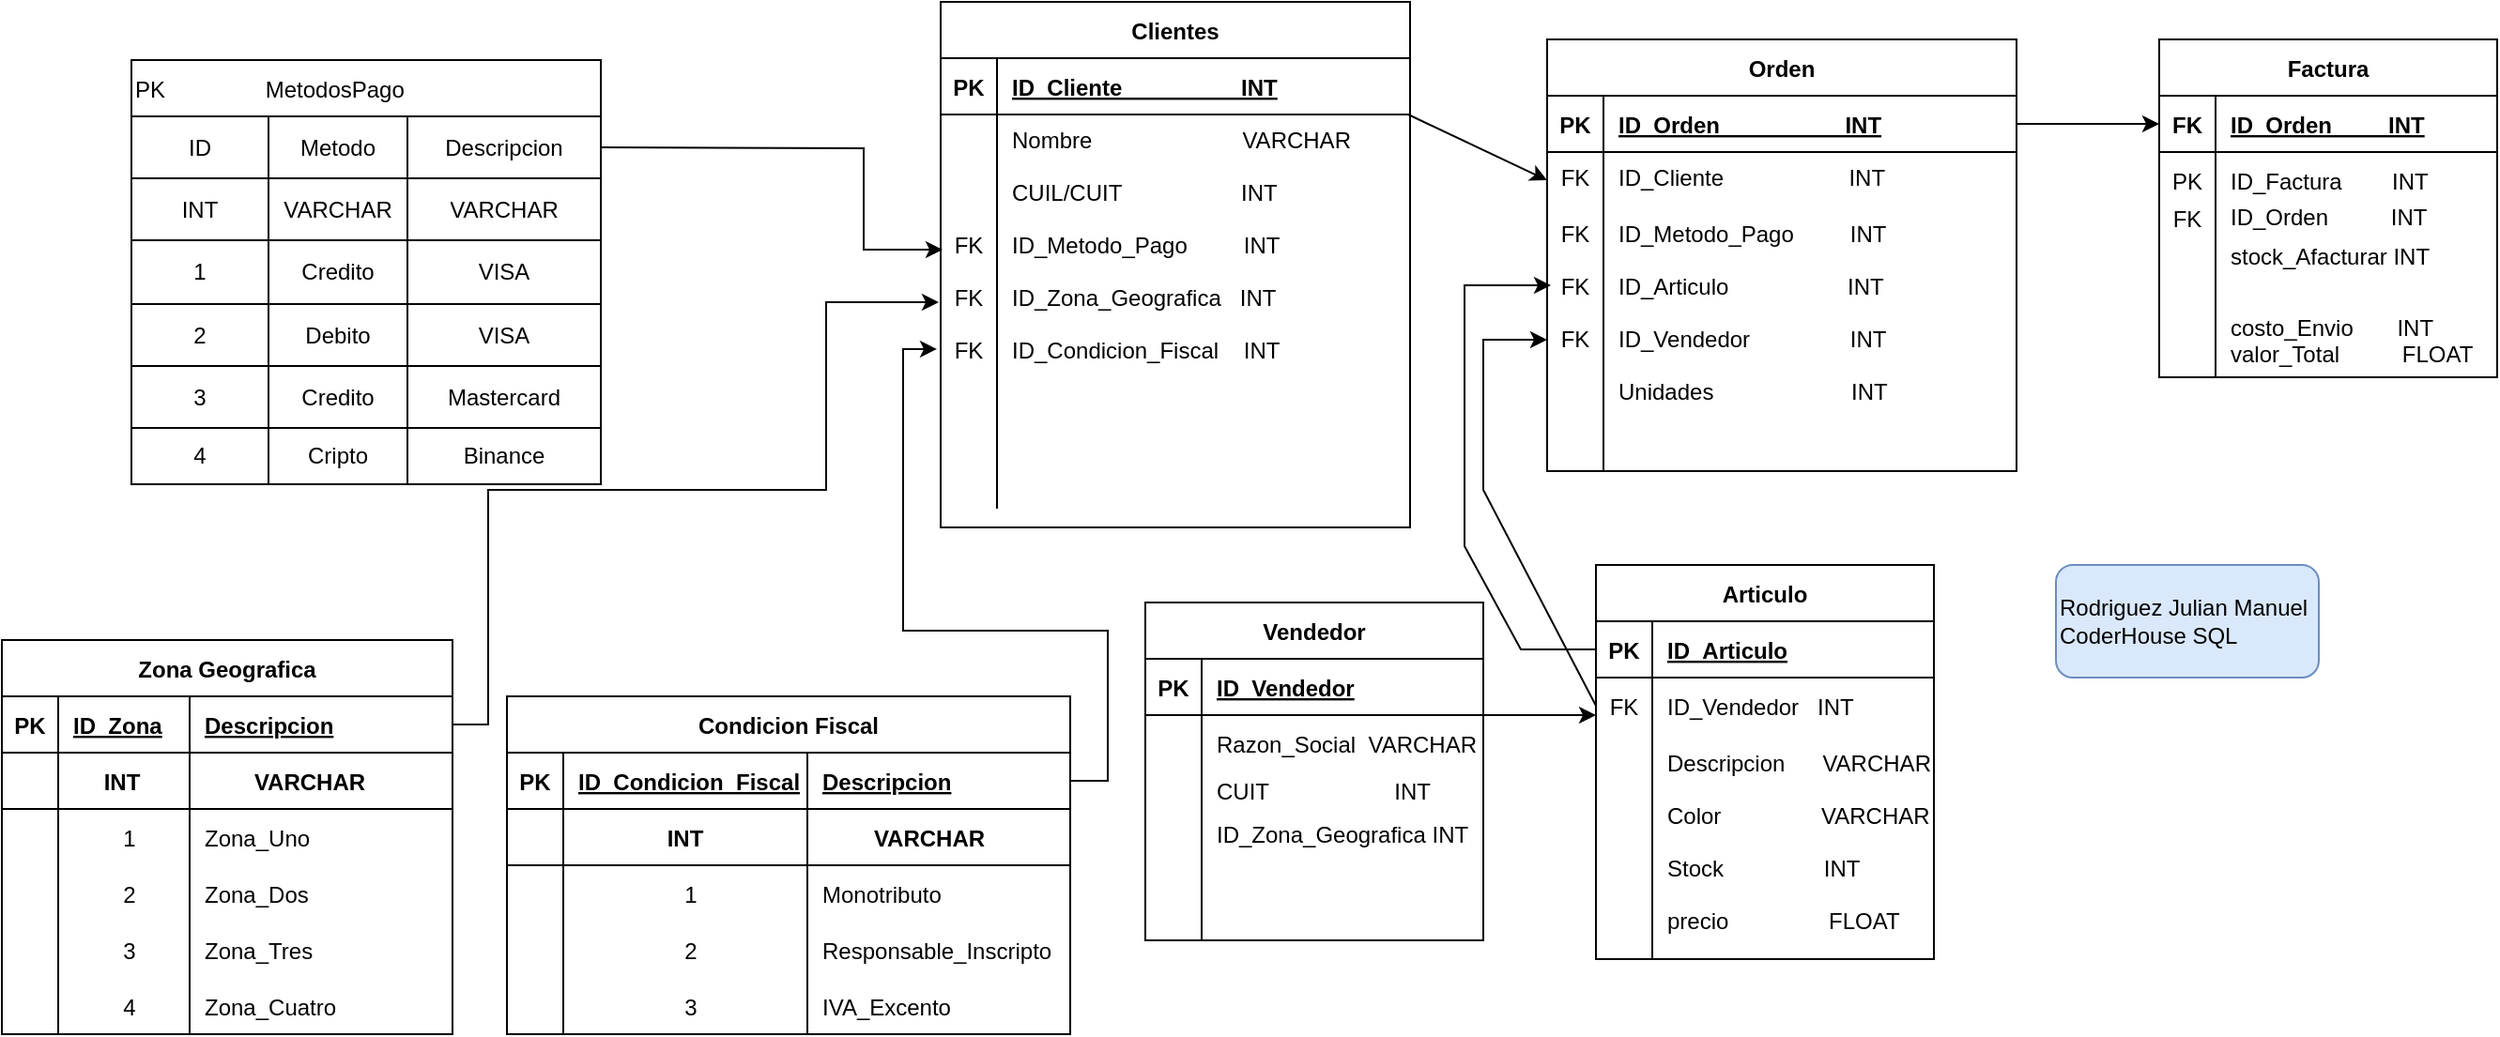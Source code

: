 <mxfile version="21.3.3" type="device">
  <diagram id="R2lEEEUBdFMjLlhIrx00" name="Page-1">
    <mxGraphModel dx="3374" dy="796" grid="1" gridSize="10" guides="1" tooltips="1" connect="1" arrows="1" fold="1" page="1" pageScale="1" pageWidth="850" pageHeight="1100" math="0" shadow="0" extFonts="Permanent Marker^https://fonts.googleapis.com/css?family=Permanent+Marker">
      <root>
        <mxCell id="0" />
        <mxCell id="1" parent="0" />
        <mxCell id="C-vyLk0tnHw3VtMMgP7b-2" value="Orden" style="shape=table;startSize=30;container=1;collapsible=1;childLayout=tableLayout;fixedRows=1;rowLines=0;fontStyle=1;align=center;resizeLast=1;" parent="1" vertex="1">
          <mxGeometry x="-36" y="40" width="250" height="230" as="geometry" />
        </mxCell>
        <mxCell id="C-vyLk0tnHw3VtMMgP7b-3" value="" style="shape=partialRectangle;collapsible=0;dropTarget=0;pointerEvents=0;fillColor=none;points=[[0,0.5],[1,0.5]];portConstraint=eastwest;top=0;left=0;right=0;bottom=1;" parent="C-vyLk0tnHw3VtMMgP7b-2" vertex="1">
          <mxGeometry y="30" width="250" height="30" as="geometry" />
        </mxCell>
        <mxCell id="C-vyLk0tnHw3VtMMgP7b-4" value="PK" style="shape=partialRectangle;overflow=hidden;connectable=0;fillColor=none;top=0;left=0;bottom=0;right=0;fontStyle=1;" parent="C-vyLk0tnHw3VtMMgP7b-3" vertex="1">
          <mxGeometry width="30" height="30" as="geometry">
            <mxRectangle width="30" height="30" as="alternateBounds" />
          </mxGeometry>
        </mxCell>
        <mxCell id="C-vyLk0tnHw3VtMMgP7b-5" value="ID_Orden                    INT" style="shape=partialRectangle;overflow=hidden;connectable=0;fillColor=none;top=0;left=0;bottom=0;right=0;align=left;spacingLeft=6;fontStyle=5;" parent="C-vyLk0tnHw3VtMMgP7b-3" vertex="1">
          <mxGeometry x="30" width="220" height="30" as="geometry">
            <mxRectangle width="220" height="30" as="alternateBounds" />
          </mxGeometry>
        </mxCell>
        <mxCell id="C-vyLk0tnHw3VtMMgP7b-6" value="" style="shape=partialRectangle;collapsible=0;dropTarget=0;pointerEvents=0;fillColor=none;points=[[0,0.5],[1,0.5]];portConstraint=eastwest;top=0;left=0;right=0;bottom=0;" parent="C-vyLk0tnHw3VtMMgP7b-2" vertex="1">
          <mxGeometry y="60" width="250" height="30" as="geometry" />
        </mxCell>
        <mxCell id="C-vyLk0tnHw3VtMMgP7b-7" value="FK" style="shape=partialRectangle;overflow=hidden;connectable=0;fillColor=none;top=0;left=0;bottom=0;right=0;verticalAlign=top;" parent="C-vyLk0tnHw3VtMMgP7b-6" vertex="1">
          <mxGeometry width="30" height="30" as="geometry">
            <mxRectangle width="30" height="30" as="alternateBounds" />
          </mxGeometry>
        </mxCell>
        <mxCell id="C-vyLk0tnHw3VtMMgP7b-8" value="ID_Cliente                    INT&#xa;&#xa;" style="shape=partialRectangle;overflow=hidden;connectable=0;fillColor=none;top=0;left=0;bottom=0;right=0;align=left;spacingLeft=6;verticalAlign=top;" parent="C-vyLk0tnHw3VtMMgP7b-6" vertex="1">
          <mxGeometry x="30" width="220" height="30" as="geometry">
            <mxRectangle width="220" height="30" as="alternateBounds" />
          </mxGeometry>
        </mxCell>
        <mxCell id="C-vyLk0tnHw3VtMMgP7b-9" value="" style="shape=partialRectangle;collapsible=0;dropTarget=0;pointerEvents=0;fillColor=none;points=[[0,0.5],[1,0.5]];portConstraint=eastwest;top=0;left=0;right=0;bottom=0;" parent="C-vyLk0tnHw3VtMMgP7b-2" vertex="1">
          <mxGeometry y="90" width="250" height="140" as="geometry" />
        </mxCell>
        <mxCell id="C-vyLk0tnHw3VtMMgP7b-10" value="FK&#xa;&#xa;FK&#xa;&#xa;FK" style="shape=partialRectangle;overflow=hidden;connectable=0;fillColor=none;top=0;left=0;bottom=0;right=0;verticalAlign=top;" parent="C-vyLk0tnHw3VtMMgP7b-9" vertex="1">
          <mxGeometry width="30" height="140" as="geometry">
            <mxRectangle width="30" height="140" as="alternateBounds" />
          </mxGeometry>
        </mxCell>
        <mxCell id="C-vyLk0tnHw3VtMMgP7b-11" value="ID_Metodo_Pago         INT&#xa;&#xa;ID_Articulo                   INT&#xa;&#xa;ID_Vendedor                INT&#xa;&#xa;Unidades                      INT" style="shape=partialRectangle;overflow=hidden;connectable=0;fillColor=none;top=0;left=0;bottom=0;right=0;align=left;spacingLeft=6;verticalAlign=top;" parent="C-vyLk0tnHw3VtMMgP7b-9" vertex="1">
          <mxGeometry x="30" width="220" height="140" as="geometry">
            <mxRectangle width="220" height="140" as="alternateBounds" />
          </mxGeometry>
        </mxCell>
        <mxCell id="C-vyLk0tnHw3VtMMgP7b-23" value="Clientes" style="shape=table;startSize=30;container=1;collapsible=1;childLayout=tableLayout;fixedRows=1;rowLines=0;fontStyle=1;align=center;resizeLast=1;" parent="1" vertex="1">
          <mxGeometry x="-359" y="20" width="250" height="280" as="geometry">
            <mxRectangle x="-360" y="20" width="90" height="30" as="alternateBounds" />
          </mxGeometry>
        </mxCell>
        <mxCell id="C-vyLk0tnHw3VtMMgP7b-24" value="" style="shape=partialRectangle;collapsible=0;dropTarget=0;pointerEvents=0;fillColor=none;points=[[0,0.5],[1,0.5]];portConstraint=eastwest;top=0;left=0;right=0;bottom=1;" parent="C-vyLk0tnHw3VtMMgP7b-23" vertex="1">
          <mxGeometry y="30" width="250" height="30" as="geometry" />
        </mxCell>
        <mxCell id="C-vyLk0tnHw3VtMMgP7b-25" value="PK" style="shape=partialRectangle;overflow=hidden;connectable=0;fillColor=none;top=0;left=0;bottom=0;right=0;fontStyle=1;" parent="C-vyLk0tnHw3VtMMgP7b-24" vertex="1">
          <mxGeometry width="30" height="30" as="geometry">
            <mxRectangle width="30" height="30" as="alternateBounds" />
          </mxGeometry>
        </mxCell>
        <mxCell id="C-vyLk0tnHw3VtMMgP7b-26" value="ID_Cliente                   INT" style="shape=partialRectangle;overflow=hidden;connectable=0;fillColor=none;top=0;left=0;bottom=0;right=0;align=left;spacingLeft=6;fontStyle=5;" parent="C-vyLk0tnHw3VtMMgP7b-24" vertex="1">
          <mxGeometry x="30" width="220" height="30" as="geometry">
            <mxRectangle width="220" height="30" as="alternateBounds" />
          </mxGeometry>
        </mxCell>
        <mxCell id="C-vyLk0tnHw3VtMMgP7b-27" value="" style="shape=partialRectangle;collapsible=0;dropTarget=0;pointerEvents=0;fillColor=none;points=[[0,0.5],[1,0.5]];portConstraint=eastwest;top=0;left=0;right=0;bottom=0;" parent="C-vyLk0tnHw3VtMMgP7b-23" vertex="1">
          <mxGeometry y="60" width="250" height="210" as="geometry" />
        </mxCell>
        <mxCell id="C-vyLk0tnHw3VtMMgP7b-28" value="&#xa;&#xa;&#xa;&#xa;FK&#xa;&#xa;FK&#xa;&#xa;FK" style="shape=partialRectangle;overflow=hidden;connectable=0;fillColor=none;top=0;left=0;bottom=0;right=0;verticalAlign=top;" parent="C-vyLk0tnHw3VtMMgP7b-27" vertex="1">
          <mxGeometry width="30" height="210" as="geometry">
            <mxRectangle width="30" height="210" as="alternateBounds" />
          </mxGeometry>
        </mxCell>
        <mxCell id="C-vyLk0tnHw3VtMMgP7b-29" value="Nombre                        VARCHAR&#xa;    &#xa;CUIL/CUIT                   INT&#xa;&#xa;ID_Metodo_Pago         INT&#xa;&#xa;ID_Zona_Geografica   INT&#xa;&#xa;ID_Condicion_Fiscal    INT" style="shape=partialRectangle;overflow=hidden;connectable=0;fillColor=none;top=0;left=0;bottom=0;right=0;align=left;spacingLeft=6;verticalAlign=top;" parent="C-vyLk0tnHw3VtMMgP7b-27" vertex="1">
          <mxGeometry x="30" width="220" height="210" as="geometry">
            <mxRectangle width="220" height="210" as="alternateBounds" />
          </mxGeometry>
        </mxCell>
        <mxCell id="i2-N3FMKJQXxm3su1u3n-19" value="" style="endArrow=classic;html=1;rounded=0;entryX=0.004;entryY=0.343;entryDx=0;entryDy=0;entryPerimeter=0;exitX=1;exitY=0.5;exitDx=0;exitDy=0;" parent="1" source="i2-N3FMKJQXxm3su1u3n-125" target="C-vyLk0tnHw3VtMMgP7b-27" edge="1">
          <mxGeometry width="50" height="50" relative="1" as="geometry">
            <mxPoint x="-460" y="152" as="sourcePoint" />
            <mxPoint x="-420" y="80" as="targetPoint" />
            <Array as="points">
              <mxPoint x="-400" y="98" />
              <mxPoint x="-400" y="152" />
            </Array>
          </mxGeometry>
        </mxCell>
        <mxCell id="i2-N3FMKJQXxm3su1u3n-23" value="Vendedor" style="shape=table;startSize=30;container=1;collapsible=1;childLayout=tableLayout;fixedRows=1;rowLines=0;fontStyle=1;align=center;resizeLast=1;" parent="1" vertex="1">
          <mxGeometry x="-250" y="340" width="180" height="180" as="geometry" />
        </mxCell>
        <mxCell id="i2-N3FMKJQXxm3su1u3n-24" value="" style="shape=tableRow;horizontal=0;startSize=0;swimlaneHead=0;swimlaneBody=0;fillColor=none;collapsible=0;dropTarget=0;points=[[0,0.5],[1,0.5]];portConstraint=eastwest;top=0;left=0;right=0;bottom=1;" parent="i2-N3FMKJQXxm3su1u3n-23" vertex="1">
          <mxGeometry y="30" width="180" height="30" as="geometry" />
        </mxCell>
        <mxCell id="i2-N3FMKJQXxm3su1u3n-25" value="PK" style="shape=partialRectangle;connectable=0;fillColor=none;top=0;left=0;bottom=0;right=0;fontStyle=1;overflow=hidden;" parent="i2-N3FMKJQXxm3su1u3n-24" vertex="1">
          <mxGeometry width="30" height="30" as="geometry">
            <mxRectangle width="30" height="30" as="alternateBounds" />
          </mxGeometry>
        </mxCell>
        <mxCell id="i2-N3FMKJQXxm3su1u3n-26" value="ID_Vendedor" style="shape=partialRectangle;connectable=0;fillColor=none;top=0;left=0;bottom=0;right=0;align=left;spacingLeft=6;fontStyle=5;overflow=hidden;" parent="i2-N3FMKJQXxm3su1u3n-24" vertex="1">
          <mxGeometry x="30" width="150" height="30" as="geometry">
            <mxRectangle width="150" height="30" as="alternateBounds" />
          </mxGeometry>
        </mxCell>
        <mxCell id="i2-N3FMKJQXxm3su1u3n-27" value="" style="shape=tableRow;horizontal=0;startSize=0;swimlaneHead=0;swimlaneBody=0;fillColor=none;collapsible=0;dropTarget=0;points=[[0,0.5],[1,0.5]];portConstraint=eastwest;top=0;left=0;right=0;bottom=0;" parent="i2-N3FMKJQXxm3su1u3n-23" vertex="1">
          <mxGeometry y="60" width="180" height="30" as="geometry" />
        </mxCell>
        <mxCell id="i2-N3FMKJQXxm3su1u3n-28" value="" style="shape=partialRectangle;connectable=0;fillColor=none;top=0;left=0;bottom=0;right=0;editable=1;overflow=hidden;" parent="i2-N3FMKJQXxm3su1u3n-27" vertex="1">
          <mxGeometry width="30" height="30" as="geometry">
            <mxRectangle width="30" height="30" as="alternateBounds" />
          </mxGeometry>
        </mxCell>
        <mxCell id="i2-N3FMKJQXxm3su1u3n-29" value="Razon_Social  VARCHAR" style="shape=partialRectangle;connectable=0;fillColor=none;top=0;left=0;bottom=0;right=0;align=left;spacingLeft=6;overflow=hidden;" parent="i2-N3FMKJQXxm3su1u3n-27" vertex="1">
          <mxGeometry x="30" width="150" height="30" as="geometry">
            <mxRectangle width="150" height="30" as="alternateBounds" />
          </mxGeometry>
        </mxCell>
        <mxCell id="i2-N3FMKJQXxm3su1u3n-30" value="" style="shape=tableRow;horizontal=0;startSize=0;swimlaneHead=0;swimlaneBody=0;fillColor=none;collapsible=0;dropTarget=0;points=[[0,0.5],[1,0.5]];portConstraint=eastwest;top=0;left=0;right=0;bottom=0;" parent="i2-N3FMKJQXxm3su1u3n-23" vertex="1">
          <mxGeometry y="90" width="180" height="20" as="geometry" />
        </mxCell>
        <mxCell id="i2-N3FMKJQXxm3su1u3n-31" value="" style="shape=partialRectangle;connectable=0;fillColor=none;top=0;left=0;bottom=0;right=0;editable=1;overflow=hidden;" parent="i2-N3FMKJQXxm3su1u3n-30" vertex="1">
          <mxGeometry width="30" height="20" as="geometry">
            <mxRectangle width="30" height="20" as="alternateBounds" />
          </mxGeometry>
        </mxCell>
        <mxCell id="i2-N3FMKJQXxm3su1u3n-32" value="CUIT                    INT " style="shape=partialRectangle;connectable=0;fillColor=none;top=0;left=0;bottom=0;right=0;align=left;spacingLeft=6;overflow=hidden;" parent="i2-N3FMKJQXxm3su1u3n-30" vertex="1">
          <mxGeometry x="30" width="150" height="20" as="geometry">
            <mxRectangle width="150" height="20" as="alternateBounds" />
          </mxGeometry>
        </mxCell>
        <mxCell id="i2-N3FMKJQXxm3su1u3n-33" value="" style="shape=tableRow;horizontal=0;startSize=0;swimlaneHead=0;swimlaneBody=0;fillColor=none;collapsible=0;dropTarget=0;points=[[0,0.5],[1,0.5]];portConstraint=eastwest;top=0;left=0;right=0;bottom=0;" parent="i2-N3FMKJQXxm3su1u3n-23" vertex="1">
          <mxGeometry y="110" width="180" height="70" as="geometry" />
        </mxCell>
        <mxCell id="i2-N3FMKJQXxm3su1u3n-34" value="" style="shape=partialRectangle;connectable=0;fillColor=none;top=0;left=0;bottom=0;right=0;editable=1;overflow=hidden;verticalAlign=top;" parent="i2-N3FMKJQXxm3su1u3n-33" vertex="1">
          <mxGeometry width="30" height="70" as="geometry">
            <mxRectangle width="30" height="70" as="alternateBounds" />
          </mxGeometry>
        </mxCell>
        <mxCell id="i2-N3FMKJQXxm3su1u3n-35" value="ID_Zona_Geografica INT&#xa;&#xa;" style="shape=partialRectangle;connectable=0;fillColor=none;top=0;left=0;bottom=0;right=0;align=left;spacingLeft=6;overflow=hidden;verticalAlign=top;" parent="i2-N3FMKJQXxm3su1u3n-33" vertex="1">
          <mxGeometry x="30" width="150" height="70" as="geometry">
            <mxRectangle width="150" height="70" as="alternateBounds" />
          </mxGeometry>
        </mxCell>
        <mxCell id="i2-N3FMKJQXxm3su1u3n-36" value="Articulo" style="shape=table;startSize=30;container=1;collapsible=1;childLayout=tableLayout;fixedRows=1;rowLines=0;fontStyle=1;align=center;resizeLast=1;" parent="1" vertex="1">
          <mxGeometry x="-10" y="320" width="180" height="210" as="geometry" />
        </mxCell>
        <mxCell id="i2-N3FMKJQXxm3su1u3n-37" value="" style="shape=tableRow;horizontal=0;startSize=0;swimlaneHead=0;swimlaneBody=0;fillColor=none;collapsible=0;dropTarget=0;points=[[0,0.5],[1,0.5]];portConstraint=eastwest;top=0;left=0;right=0;bottom=1;" parent="i2-N3FMKJQXxm3su1u3n-36" vertex="1">
          <mxGeometry y="30" width="180" height="30" as="geometry" />
        </mxCell>
        <mxCell id="i2-N3FMKJQXxm3su1u3n-38" value="PK" style="shape=partialRectangle;connectable=0;fillColor=none;top=0;left=0;bottom=0;right=0;fontStyle=1;overflow=hidden;" parent="i2-N3FMKJQXxm3su1u3n-37" vertex="1">
          <mxGeometry width="30" height="30" as="geometry">
            <mxRectangle width="30" height="30" as="alternateBounds" />
          </mxGeometry>
        </mxCell>
        <mxCell id="i2-N3FMKJQXxm3su1u3n-39" value="ID_Articulo" style="shape=partialRectangle;connectable=0;fillColor=none;top=0;left=0;bottom=0;right=0;align=left;spacingLeft=6;fontStyle=5;overflow=hidden;" parent="i2-N3FMKJQXxm3su1u3n-37" vertex="1">
          <mxGeometry x="30" width="150" height="30" as="geometry">
            <mxRectangle width="150" height="30" as="alternateBounds" />
          </mxGeometry>
        </mxCell>
        <mxCell id="i2-N3FMKJQXxm3su1u3n-40" value="" style="shape=tableRow;horizontal=0;startSize=0;swimlaneHead=0;swimlaneBody=0;fillColor=none;collapsible=0;dropTarget=0;points=[[0,0.5],[1,0.5]];portConstraint=eastwest;top=0;left=0;right=0;bottom=0;" parent="i2-N3FMKJQXxm3su1u3n-36" vertex="1">
          <mxGeometry y="60" width="180" height="30" as="geometry" />
        </mxCell>
        <mxCell id="i2-N3FMKJQXxm3su1u3n-41" value="FK" style="shape=partialRectangle;connectable=0;fillColor=none;top=0;left=0;bottom=0;right=0;editable=1;overflow=hidden;" parent="i2-N3FMKJQXxm3su1u3n-40" vertex="1">
          <mxGeometry width="30" height="30" as="geometry">
            <mxRectangle width="30" height="30" as="alternateBounds" />
          </mxGeometry>
        </mxCell>
        <mxCell id="i2-N3FMKJQXxm3su1u3n-42" value="ID_Vendedor   INT" style="shape=partialRectangle;connectable=0;fillColor=none;top=0;left=0;bottom=0;right=0;align=left;spacingLeft=6;overflow=hidden;" parent="i2-N3FMKJQXxm3su1u3n-40" vertex="1">
          <mxGeometry x="30" width="150" height="30" as="geometry">
            <mxRectangle width="150" height="30" as="alternateBounds" />
          </mxGeometry>
        </mxCell>
        <mxCell id="i2-N3FMKJQXxm3su1u3n-43" value="" style="shape=tableRow;horizontal=0;startSize=0;swimlaneHead=0;swimlaneBody=0;fillColor=none;collapsible=0;dropTarget=0;points=[[0,0.5],[1,0.5]];portConstraint=eastwest;top=0;left=0;right=0;bottom=0;" parent="i2-N3FMKJQXxm3su1u3n-36" vertex="1">
          <mxGeometry y="90" width="180" height="30" as="geometry" />
        </mxCell>
        <mxCell id="i2-N3FMKJQXxm3su1u3n-44" value="" style="shape=partialRectangle;connectable=0;fillColor=none;top=0;left=0;bottom=0;right=0;editable=1;overflow=hidden;" parent="i2-N3FMKJQXxm3su1u3n-43" vertex="1">
          <mxGeometry width="30" height="30" as="geometry">
            <mxRectangle width="30" height="30" as="alternateBounds" />
          </mxGeometry>
        </mxCell>
        <mxCell id="i2-N3FMKJQXxm3su1u3n-45" value="Descripcion      VARCHAR" style="shape=partialRectangle;connectable=0;fillColor=none;top=0;left=0;bottom=0;right=0;align=left;spacingLeft=6;overflow=hidden;" parent="i2-N3FMKJQXxm3su1u3n-43" vertex="1">
          <mxGeometry x="30" width="150" height="30" as="geometry">
            <mxRectangle width="150" height="30" as="alternateBounds" />
          </mxGeometry>
        </mxCell>
        <mxCell id="i2-N3FMKJQXxm3su1u3n-46" value="" style="shape=tableRow;horizontal=0;startSize=0;swimlaneHead=0;swimlaneBody=0;fillColor=none;collapsible=0;dropTarget=0;points=[[0,0.5],[1,0.5]];portConstraint=eastwest;top=0;left=0;right=0;bottom=0;verticalAlign=top;" parent="i2-N3FMKJQXxm3su1u3n-36" vertex="1">
          <mxGeometry y="120" width="180" height="90" as="geometry" />
        </mxCell>
        <mxCell id="i2-N3FMKJQXxm3su1u3n-47" value="" style="shape=partialRectangle;connectable=0;fillColor=none;top=0;left=0;bottom=0;right=0;editable=1;overflow=hidden;" parent="i2-N3FMKJQXxm3su1u3n-46" vertex="1">
          <mxGeometry width="30" height="90" as="geometry">
            <mxRectangle width="30" height="90" as="alternateBounds" />
          </mxGeometry>
        </mxCell>
        <mxCell id="i2-N3FMKJQXxm3su1u3n-48" value="Color                VARCHAR&#xa;&#xa;Stock                INT&#xa;&#xa;precio                FLOAT&#xa;" style="shape=partialRectangle;connectable=0;fillColor=none;top=0;left=0;bottom=0;right=0;align=left;spacingLeft=6;overflow=hidden;verticalAlign=top;" parent="i2-N3FMKJQXxm3su1u3n-46" vertex="1">
          <mxGeometry x="30" width="150" height="90" as="geometry">
            <mxRectangle width="150" height="90" as="alternateBounds" />
          </mxGeometry>
        </mxCell>
        <mxCell id="i2-N3FMKJQXxm3su1u3n-51" value="Condicion Fiscal" style="shape=table;startSize=30;container=1;collapsible=1;childLayout=tableLayout;fixedRows=1;rowLines=0;fontStyle=1;align=center;resizeLast=1;" parent="1" vertex="1">
          <mxGeometry x="-590" y="390" width="300" height="180" as="geometry" />
        </mxCell>
        <mxCell id="i2-N3FMKJQXxm3su1u3n-52" value="" style="shape=tableRow;horizontal=0;startSize=0;swimlaneHead=0;swimlaneBody=0;fillColor=none;collapsible=0;dropTarget=0;points=[[0,0.5],[1,0.5]];portConstraint=eastwest;top=0;left=0;right=0;bottom=1;" parent="i2-N3FMKJQXxm3su1u3n-51" vertex="1">
          <mxGeometry y="30" width="300" height="30" as="geometry" />
        </mxCell>
        <mxCell id="i2-N3FMKJQXxm3su1u3n-53" value="PK" style="shape=partialRectangle;connectable=0;fillColor=none;top=0;left=0;bottom=0;right=0;fontStyle=1;overflow=hidden;" parent="i2-N3FMKJQXxm3su1u3n-52" vertex="1">
          <mxGeometry width="30" height="30" as="geometry">
            <mxRectangle width="30" height="30" as="alternateBounds" />
          </mxGeometry>
        </mxCell>
        <mxCell id="i2-N3FMKJQXxm3su1u3n-54" value="ID_Condicion_Fiscal" style="shape=partialRectangle;connectable=0;fillColor=none;top=0;left=0;bottom=0;right=0;align=left;spacingLeft=6;fontStyle=5;overflow=hidden;" parent="i2-N3FMKJQXxm3su1u3n-52" vertex="1">
          <mxGeometry x="30" width="130" height="30" as="geometry">
            <mxRectangle width="130" height="30" as="alternateBounds" />
          </mxGeometry>
        </mxCell>
        <mxCell id="i2-N3FMKJQXxm3su1u3n-195" value="Descripcion" style="shape=partialRectangle;connectable=0;fillColor=none;top=0;left=0;bottom=0;right=0;align=left;spacingLeft=6;fontStyle=5;overflow=hidden;" parent="i2-N3FMKJQXxm3su1u3n-52" vertex="1">
          <mxGeometry x="160" width="140" height="30" as="geometry">
            <mxRectangle width="140" height="30" as="alternateBounds" />
          </mxGeometry>
        </mxCell>
        <mxCell id="01pCss-7JGGr0J2Y8FvO-41" value="" style="shape=tableRow;horizontal=0;startSize=0;swimlaneHead=0;swimlaneBody=0;fillColor=none;collapsible=0;dropTarget=0;points=[[0,0.5],[1,0.5]];portConstraint=eastwest;top=0;left=0;right=0;bottom=1;" vertex="1" parent="i2-N3FMKJQXxm3su1u3n-51">
          <mxGeometry y="60" width="300" height="30" as="geometry" />
        </mxCell>
        <mxCell id="01pCss-7JGGr0J2Y8FvO-42" value="" style="shape=partialRectangle;connectable=0;fillColor=none;top=0;left=0;bottom=0;right=0;fontStyle=1;overflow=hidden;" vertex="1" parent="01pCss-7JGGr0J2Y8FvO-41">
          <mxGeometry width="30" height="30" as="geometry">
            <mxRectangle width="30" height="30" as="alternateBounds" />
          </mxGeometry>
        </mxCell>
        <mxCell id="01pCss-7JGGr0J2Y8FvO-43" value="" style="shape=partialRectangle;connectable=0;fillColor=none;top=0;left=0;bottom=0;right=0;align=left;spacingLeft=6;fontStyle=5;overflow=hidden;" vertex="1" parent="01pCss-7JGGr0J2Y8FvO-41">
          <mxGeometry x="30" width="130" height="30" as="geometry">
            <mxRectangle width="130" height="30" as="alternateBounds" />
          </mxGeometry>
        </mxCell>
        <mxCell id="01pCss-7JGGr0J2Y8FvO-44" value="" style="shape=partialRectangle;connectable=0;fillColor=none;top=0;left=0;bottom=0;right=0;align=left;spacingLeft=6;fontStyle=5;overflow=hidden;" vertex="1" parent="01pCss-7JGGr0J2Y8FvO-41">
          <mxGeometry x="160" width="140" height="30" as="geometry">
            <mxRectangle width="140" height="30" as="alternateBounds" />
          </mxGeometry>
        </mxCell>
        <mxCell id="i2-N3FMKJQXxm3su1u3n-55" value="" style="shape=tableRow;horizontal=0;startSize=0;swimlaneHead=0;swimlaneBody=0;fillColor=none;collapsible=0;dropTarget=0;points=[[0,0.5],[1,0.5]];portConstraint=eastwest;top=0;left=0;right=0;bottom=0;" parent="i2-N3FMKJQXxm3su1u3n-51" vertex="1">
          <mxGeometry y="90" width="300" height="30" as="geometry" />
        </mxCell>
        <mxCell id="i2-N3FMKJQXxm3su1u3n-56" value="" style="shape=partialRectangle;connectable=0;fillColor=none;top=0;left=0;bottom=0;right=0;editable=1;overflow=hidden;" parent="i2-N3FMKJQXxm3su1u3n-55" vertex="1">
          <mxGeometry width="30" height="30" as="geometry">
            <mxRectangle width="30" height="30" as="alternateBounds" />
          </mxGeometry>
        </mxCell>
        <mxCell id="i2-N3FMKJQXxm3su1u3n-57" value="1" style="shape=partialRectangle;connectable=0;fillColor=none;top=0;left=0;bottom=0;right=0;align=center;spacingLeft=6;overflow=hidden;" parent="i2-N3FMKJQXxm3su1u3n-55" vertex="1">
          <mxGeometry x="30" width="130" height="30" as="geometry">
            <mxRectangle width="130" height="30" as="alternateBounds" />
          </mxGeometry>
        </mxCell>
        <mxCell id="i2-N3FMKJQXxm3su1u3n-196" value="Monotributo" style="shape=partialRectangle;connectable=0;fillColor=none;top=0;left=0;bottom=0;right=0;align=left;spacingLeft=6;overflow=hidden;" parent="i2-N3FMKJQXxm3su1u3n-55" vertex="1">
          <mxGeometry x="160" width="140" height="30" as="geometry">
            <mxRectangle width="140" height="30" as="alternateBounds" />
          </mxGeometry>
        </mxCell>
        <mxCell id="i2-N3FMKJQXxm3su1u3n-58" value="" style="shape=tableRow;horizontal=0;startSize=0;swimlaneHead=0;swimlaneBody=0;fillColor=none;collapsible=0;dropTarget=0;points=[[0,0.5],[1,0.5]];portConstraint=eastwest;top=0;left=0;right=0;bottom=0;" parent="i2-N3FMKJQXxm3su1u3n-51" vertex="1">
          <mxGeometry y="120" width="300" height="30" as="geometry" />
        </mxCell>
        <mxCell id="i2-N3FMKJQXxm3su1u3n-59" value="" style="shape=partialRectangle;connectable=0;fillColor=none;top=0;left=0;bottom=0;right=0;editable=1;overflow=hidden;" parent="i2-N3FMKJQXxm3su1u3n-58" vertex="1">
          <mxGeometry width="30" height="30" as="geometry">
            <mxRectangle width="30" height="30" as="alternateBounds" />
          </mxGeometry>
        </mxCell>
        <mxCell id="i2-N3FMKJQXxm3su1u3n-60" value="2" style="shape=partialRectangle;connectable=0;fillColor=none;top=0;left=0;bottom=0;right=0;align=center;spacingLeft=6;overflow=hidden;" parent="i2-N3FMKJQXxm3su1u3n-58" vertex="1">
          <mxGeometry x="30" width="130" height="30" as="geometry">
            <mxRectangle width="130" height="30" as="alternateBounds" />
          </mxGeometry>
        </mxCell>
        <mxCell id="i2-N3FMKJQXxm3su1u3n-197" value="Responsable_Inscripto" style="shape=partialRectangle;connectable=0;fillColor=none;top=0;left=0;bottom=0;right=0;align=left;spacingLeft=6;overflow=hidden;" parent="i2-N3FMKJQXxm3su1u3n-58" vertex="1">
          <mxGeometry x="160" width="140" height="30" as="geometry">
            <mxRectangle width="140" height="30" as="alternateBounds" />
          </mxGeometry>
        </mxCell>
        <mxCell id="i2-N3FMKJQXxm3su1u3n-61" value="" style="shape=tableRow;horizontal=0;startSize=0;swimlaneHead=0;swimlaneBody=0;fillColor=none;collapsible=0;dropTarget=0;points=[[0,0.5],[1,0.5]];portConstraint=eastwest;top=0;left=0;right=0;bottom=0;" parent="i2-N3FMKJQXxm3su1u3n-51" vertex="1">
          <mxGeometry y="150" width="300" height="30" as="geometry" />
        </mxCell>
        <mxCell id="i2-N3FMKJQXxm3su1u3n-62" value="" style="shape=partialRectangle;connectable=0;fillColor=none;top=0;left=0;bottom=0;right=0;editable=1;overflow=hidden;" parent="i2-N3FMKJQXxm3su1u3n-61" vertex="1">
          <mxGeometry width="30" height="30" as="geometry">
            <mxRectangle width="30" height="30" as="alternateBounds" />
          </mxGeometry>
        </mxCell>
        <mxCell id="i2-N3FMKJQXxm3su1u3n-63" value="3" style="shape=partialRectangle;connectable=0;fillColor=none;top=0;left=0;bottom=0;right=0;align=center;spacingLeft=6;overflow=hidden;" parent="i2-N3FMKJQXxm3su1u3n-61" vertex="1">
          <mxGeometry x="30" width="130" height="30" as="geometry">
            <mxRectangle width="130" height="30" as="alternateBounds" />
          </mxGeometry>
        </mxCell>
        <mxCell id="i2-N3FMKJQXxm3su1u3n-198" value="IVA_Excento" style="shape=partialRectangle;connectable=0;fillColor=none;top=0;left=0;bottom=0;right=0;align=left;spacingLeft=6;overflow=hidden;" parent="i2-N3FMKJQXxm3su1u3n-61" vertex="1">
          <mxGeometry x="160" width="140" height="30" as="geometry">
            <mxRectangle width="140" height="30" as="alternateBounds" />
          </mxGeometry>
        </mxCell>
        <mxCell id="i2-N3FMKJQXxm3su1u3n-65" style="edgeStyle=orthogonalEdgeStyle;rounded=0;orthogonalLoop=1;jettySize=auto;html=1;exitX=1;exitY=0.5;exitDx=0;exitDy=0;entryX=-0.008;entryY=0.595;entryDx=0;entryDy=0;entryPerimeter=0;" parent="1" source="i2-N3FMKJQXxm3su1u3n-52" target="C-vyLk0tnHw3VtMMgP7b-27" edge="1">
          <mxGeometry relative="1" as="geometry" />
        </mxCell>
        <mxCell id="i2-N3FMKJQXxm3su1u3n-70" value="" style="endArrow=classic;html=1;rounded=0;entryX=0;entryY=0.5;entryDx=0;entryDy=0;" parent="1" target="C-vyLk0tnHw3VtMMgP7b-6" edge="1">
          <mxGeometry width="50" height="50" relative="1" as="geometry">
            <mxPoint x="-110" y="80" as="sourcePoint" />
            <mxPoint x="-60" y="30" as="targetPoint" />
          </mxGeometry>
        </mxCell>
        <mxCell id="i2-N3FMKJQXxm3su1u3n-84" value="" style="endArrow=classic;html=1;rounded=0;exitX=1;exitY=0.5;exitDx=0;exitDy=0;" parent="1" source="i2-N3FMKJQXxm3su1u3n-175" edge="1">
          <mxGeometry width="50" height="50" relative="1" as="geometry">
            <mxPoint x="-600" y="410" as="sourcePoint" />
            <mxPoint x="-360" y="180" as="targetPoint" />
            <Array as="points">
              <mxPoint x="-600" y="405" />
              <mxPoint x="-600" y="280" />
              <mxPoint x="-480" y="280" />
              <mxPoint x="-420" y="280" />
              <mxPoint x="-420" y="180" />
            </Array>
          </mxGeometry>
        </mxCell>
        <mxCell id="i2-N3FMKJQXxm3su1u3n-124" value="PK                MetodosPago" style="shape=table;startSize=30;container=1;collapsible=0;childLayout=tableLayout;strokeColor=default;fontSize=12;align=left;" parent="1" vertex="1">
          <mxGeometry x="-790" y="51" width="250" height="226" as="geometry" />
        </mxCell>
        <mxCell id="i2-N3FMKJQXxm3su1u3n-125" value="" style="shape=tableRow;horizontal=0;startSize=0;swimlaneHead=0;swimlaneBody=0;strokeColor=inherit;top=0;left=0;bottom=0;right=0;collapsible=0;dropTarget=0;fillColor=none;points=[[0,0.5],[1,0.5]];portConstraint=eastwest;fontSize=16;" parent="i2-N3FMKJQXxm3su1u3n-124" vertex="1">
          <mxGeometry y="30" width="250" height="33" as="geometry" />
        </mxCell>
        <mxCell id="i2-N3FMKJQXxm3su1u3n-126" value="ID" style="shape=partialRectangle;html=1;whiteSpace=wrap;connectable=0;strokeColor=inherit;overflow=hidden;fillColor=none;top=0;left=0;bottom=0;right=0;pointerEvents=1;fontSize=12;" parent="i2-N3FMKJQXxm3su1u3n-125" vertex="1">
          <mxGeometry width="73" height="33" as="geometry">
            <mxRectangle width="73" height="33" as="alternateBounds" />
          </mxGeometry>
        </mxCell>
        <mxCell id="i2-N3FMKJQXxm3su1u3n-127" value="Metodo" style="shape=partialRectangle;html=1;whiteSpace=wrap;connectable=0;strokeColor=inherit;overflow=hidden;fillColor=none;top=0;left=0;bottom=0;right=0;pointerEvents=1;fontSize=12;" parent="i2-N3FMKJQXxm3su1u3n-125" vertex="1">
          <mxGeometry x="73" width="74" height="33" as="geometry">
            <mxRectangle width="74" height="33" as="alternateBounds" />
          </mxGeometry>
        </mxCell>
        <mxCell id="i2-N3FMKJQXxm3su1u3n-128" value="&lt;font style=&quot;font-size: 12px;&quot;&gt;Descripcion&lt;/font&gt;" style="shape=partialRectangle;html=1;whiteSpace=wrap;connectable=0;strokeColor=inherit;overflow=hidden;fillColor=none;top=0;left=0;bottom=0;right=0;pointerEvents=1;fontSize=12;" parent="i2-N3FMKJQXxm3su1u3n-125" vertex="1">
          <mxGeometry x="147" width="103" height="33" as="geometry">
            <mxRectangle width="103" height="33" as="alternateBounds" />
          </mxGeometry>
        </mxCell>
        <mxCell id="01pCss-7JGGr0J2Y8FvO-51" value="" style="shape=tableRow;horizontal=0;startSize=0;swimlaneHead=0;swimlaneBody=0;strokeColor=inherit;top=0;left=0;bottom=0;right=0;collapsible=0;dropTarget=0;fillColor=none;points=[[0,0.5],[1,0.5]];portConstraint=eastwest;fontSize=16;" vertex="1" parent="i2-N3FMKJQXxm3su1u3n-124">
          <mxGeometry y="63" width="250" height="33" as="geometry" />
        </mxCell>
        <mxCell id="01pCss-7JGGr0J2Y8FvO-52" value="INT" style="shape=partialRectangle;html=1;whiteSpace=wrap;connectable=0;strokeColor=inherit;overflow=hidden;fillColor=none;top=0;left=0;bottom=0;right=0;pointerEvents=1;fontSize=12;" vertex="1" parent="01pCss-7JGGr0J2Y8FvO-51">
          <mxGeometry width="73" height="33" as="geometry">
            <mxRectangle width="73" height="33" as="alternateBounds" />
          </mxGeometry>
        </mxCell>
        <mxCell id="01pCss-7JGGr0J2Y8FvO-53" value="VARCHAR" style="shape=partialRectangle;html=1;whiteSpace=wrap;connectable=0;strokeColor=inherit;overflow=hidden;fillColor=none;top=0;left=0;bottom=0;right=0;pointerEvents=1;fontSize=12;" vertex="1" parent="01pCss-7JGGr0J2Y8FvO-51">
          <mxGeometry x="73" width="74" height="33" as="geometry">
            <mxRectangle width="74" height="33" as="alternateBounds" />
          </mxGeometry>
        </mxCell>
        <mxCell id="01pCss-7JGGr0J2Y8FvO-54" value="VARCHAR" style="shape=partialRectangle;html=1;whiteSpace=wrap;connectable=0;strokeColor=inherit;overflow=hidden;fillColor=none;top=0;left=0;bottom=0;right=0;pointerEvents=1;fontSize=12;" vertex="1" parent="01pCss-7JGGr0J2Y8FvO-51">
          <mxGeometry x="147" width="103" height="33" as="geometry">
            <mxRectangle width="103" height="33" as="alternateBounds" />
          </mxGeometry>
        </mxCell>
        <mxCell id="i2-N3FMKJQXxm3su1u3n-129" value="" style="shape=tableRow;horizontal=0;startSize=0;swimlaneHead=0;swimlaneBody=0;strokeColor=inherit;top=0;left=0;bottom=0;right=0;collapsible=0;dropTarget=0;fillColor=none;points=[[0,0.5],[1,0.5]];portConstraint=eastwest;fontSize=16;" parent="i2-N3FMKJQXxm3su1u3n-124" vertex="1">
          <mxGeometry y="96" width="250" height="34" as="geometry" />
        </mxCell>
        <mxCell id="i2-N3FMKJQXxm3su1u3n-130" value="1" style="shape=partialRectangle;html=1;whiteSpace=wrap;connectable=0;strokeColor=inherit;overflow=hidden;fillColor=none;top=0;left=0;bottom=0;right=0;pointerEvents=1;fontSize=12;" parent="i2-N3FMKJQXxm3su1u3n-129" vertex="1">
          <mxGeometry width="73" height="34" as="geometry">
            <mxRectangle width="73" height="34" as="alternateBounds" />
          </mxGeometry>
        </mxCell>
        <mxCell id="i2-N3FMKJQXxm3su1u3n-131" value="Credito" style="shape=partialRectangle;html=1;whiteSpace=wrap;connectable=0;strokeColor=inherit;overflow=hidden;fillColor=none;top=0;left=0;bottom=0;right=0;pointerEvents=1;fontSize=12;" parent="i2-N3FMKJQXxm3su1u3n-129" vertex="1">
          <mxGeometry x="73" width="74" height="34" as="geometry">
            <mxRectangle width="74" height="34" as="alternateBounds" />
          </mxGeometry>
        </mxCell>
        <mxCell id="i2-N3FMKJQXxm3su1u3n-132" value="VISA" style="shape=partialRectangle;html=1;whiteSpace=wrap;connectable=0;strokeColor=inherit;overflow=hidden;fillColor=none;top=0;left=0;bottom=0;right=0;pointerEvents=1;fontSize=12;" parent="i2-N3FMKJQXxm3su1u3n-129" vertex="1">
          <mxGeometry x="147" width="103" height="34" as="geometry">
            <mxRectangle width="103" height="34" as="alternateBounds" />
          </mxGeometry>
        </mxCell>
        <mxCell id="i2-N3FMKJQXxm3su1u3n-143" style="shape=tableRow;horizontal=0;startSize=0;swimlaneHead=0;swimlaneBody=0;strokeColor=inherit;top=0;left=0;bottom=0;right=0;collapsible=0;dropTarget=0;fillColor=none;points=[[0,0.5],[1,0.5]];portConstraint=eastwest;fontSize=12;" parent="i2-N3FMKJQXxm3su1u3n-124" vertex="1">
          <mxGeometry y="130" width="250" height="33" as="geometry" />
        </mxCell>
        <mxCell id="i2-N3FMKJQXxm3su1u3n-144" value="2" style="shape=partialRectangle;html=1;whiteSpace=wrap;connectable=0;strokeColor=inherit;overflow=hidden;fillColor=none;top=0;left=0;bottom=0;right=0;pointerEvents=1;fontSize=12;" parent="i2-N3FMKJQXxm3su1u3n-143" vertex="1">
          <mxGeometry width="73" height="33" as="geometry">
            <mxRectangle width="73" height="33" as="alternateBounds" />
          </mxGeometry>
        </mxCell>
        <mxCell id="i2-N3FMKJQXxm3su1u3n-145" value="Debito" style="shape=partialRectangle;html=1;whiteSpace=wrap;connectable=0;strokeColor=inherit;overflow=hidden;fillColor=none;top=0;left=0;bottom=0;right=0;pointerEvents=1;fontSize=12;" parent="i2-N3FMKJQXxm3su1u3n-143" vertex="1">
          <mxGeometry x="73" width="74" height="33" as="geometry">
            <mxRectangle width="74" height="33" as="alternateBounds" />
          </mxGeometry>
        </mxCell>
        <mxCell id="i2-N3FMKJQXxm3su1u3n-146" value="VISA" style="shape=partialRectangle;html=1;whiteSpace=wrap;connectable=0;strokeColor=inherit;overflow=hidden;fillColor=none;top=0;left=0;bottom=0;right=0;pointerEvents=1;fontSize=12;" parent="i2-N3FMKJQXxm3su1u3n-143" vertex="1">
          <mxGeometry x="147" width="103" height="33" as="geometry">
            <mxRectangle width="103" height="33" as="alternateBounds" />
          </mxGeometry>
        </mxCell>
        <mxCell id="i2-N3FMKJQXxm3su1u3n-147" style="shape=tableRow;horizontal=0;startSize=0;swimlaneHead=0;swimlaneBody=0;strokeColor=inherit;top=0;left=0;bottom=0;right=0;collapsible=0;dropTarget=0;fillColor=none;points=[[0,0.5],[1,0.5]];portConstraint=eastwest;fontSize=16;" parent="i2-N3FMKJQXxm3su1u3n-124" vertex="1">
          <mxGeometry y="163" width="250" height="33" as="geometry" />
        </mxCell>
        <mxCell id="i2-N3FMKJQXxm3su1u3n-148" value="3" style="shape=partialRectangle;html=1;whiteSpace=wrap;connectable=0;strokeColor=inherit;overflow=hidden;fillColor=none;top=0;left=0;bottom=0;right=0;pointerEvents=1;fontSize=12;" parent="i2-N3FMKJQXxm3su1u3n-147" vertex="1">
          <mxGeometry width="73" height="33" as="geometry">
            <mxRectangle width="73" height="33" as="alternateBounds" />
          </mxGeometry>
        </mxCell>
        <mxCell id="i2-N3FMKJQXxm3su1u3n-149" value="Credito" style="shape=partialRectangle;html=1;whiteSpace=wrap;connectable=0;strokeColor=inherit;overflow=hidden;fillColor=none;top=0;left=0;bottom=0;right=0;pointerEvents=1;fontSize=12;" parent="i2-N3FMKJQXxm3su1u3n-147" vertex="1">
          <mxGeometry x="73" width="74" height="33" as="geometry">
            <mxRectangle width="74" height="33" as="alternateBounds" />
          </mxGeometry>
        </mxCell>
        <mxCell id="i2-N3FMKJQXxm3su1u3n-150" value="Mastercard" style="shape=partialRectangle;html=1;whiteSpace=wrap;connectable=0;strokeColor=inherit;overflow=hidden;fillColor=none;top=0;left=0;bottom=0;right=0;pointerEvents=1;fontSize=12;" parent="i2-N3FMKJQXxm3su1u3n-147" vertex="1">
          <mxGeometry x="147" width="103" height="33" as="geometry">
            <mxRectangle width="103" height="33" as="alternateBounds" />
          </mxGeometry>
        </mxCell>
        <mxCell id="i2-N3FMKJQXxm3su1u3n-133" value="" style="shape=tableRow;horizontal=0;startSize=0;swimlaneHead=0;swimlaneBody=0;strokeColor=inherit;top=0;left=0;bottom=0;right=0;collapsible=0;dropTarget=0;fillColor=none;points=[[0,0.5],[1,0.5]];portConstraint=eastwest;fontSize=16;" parent="i2-N3FMKJQXxm3su1u3n-124" vertex="1">
          <mxGeometry y="196" width="250" height="30" as="geometry" />
        </mxCell>
        <mxCell id="i2-N3FMKJQXxm3su1u3n-134" value="4" style="shape=partialRectangle;html=1;whiteSpace=wrap;connectable=0;strokeColor=inherit;overflow=hidden;fillColor=none;top=0;left=0;bottom=0;right=0;pointerEvents=1;fontSize=12;" parent="i2-N3FMKJQXxm3su1u3n-133" vertex="1">
          <mxGeometry width="73" height="30" as="geometry">
            <mxRectangle width="73" height="30" as="alternateBounds" />
          </mxGeometry>
        </mxCell>
        <mxCell id="i2-N3FMKJQXxm3su1u3n-135" value="Cripto" style="shape=partialRectangle;html=1;whiteSpace=wrap;connectable=0;strokeColor=inherit;overflow=hidden;fillColor=none;top=0;left=0;bottom=0;right=0;pointerEvents=1;fontSize=12;" parent="i2-N3FMKJQXxm3su1u3n-133" vertex="1">
          <mxGeometry x="73" width="74" height="30" as="geometry">
            <mxRectangle width="74" height="30" as="alternateBounds" />
          </mxGeometry>
        </mxCell>
        <mxCell id="i2-N3FMKJQXxm3su1u3n-136" value="&lt;div style=&quot;&quot;&gt;Binance&lt;/div&gt;" style="shape=partialRectangle;html=1;whiteSpace=wrap;connectable=0;strokeColor=inherit;overflow=hidden;fillColor=none;top=0;left=0;bottom=0;right=0;pointerEvents=1;fontSize=12;align=center;" parent="i2-N3FMKJQXxm3su1u3n-133" vertex="1">
          <mxGeometry x="147" width="103" height="30" as="geometry">
            <mxRectangle width="103" height="30" as="alternateBounds" />
          </mxGeometry>
        </mxCell>
        <mxCell id="i2-N3FMKJQXxm3su1u3n-174" value="Zona Geografica" style="shape=table;startSize=30;container=1;collapsible=1;childLayout=tableLayout;fixedRows=1;rowLines=0;fontStyle=1;align=center;resizeLast=1;fontSize=12;" parent="1" vertex="1">
          <mxGeometry x="-859" y="360" width="240" height="210" as="geometry" />
        </mxCell>
        <mxCell id="i2-N3FMKJQXxm3su1u3n-175" value="" style="shape=tableRow;horizontal=0;startSize=0;swimlaneHead=0;swimlaneBody=0;fillColor=none;collapsible=0;dropTarget=0;points=[[0,0.5],[1,0.5]];portConstraint=eastwest;top=0;left=0;right=0;bottom=1;fontSize=12;" parent="i2-N3FMKJQXxm3su1u3n-174" vertex="1">
          <mxGeometry y="30" width="240" height="30" as="geometry" />
        </mxCell>
        <mxCell id="i2-N3FMKJQXxm3su1u3n-176" value="PK" style="shape=partialRectangle;connectable=0;fillColor=none;top=0;left=0;bottom=0;right=0;fontStyle=1;overflow=hidden;fontSize=12;" parent="i2-N3FMKJQXxm3su1u3n-175" vertex="1">
          <mxGeometry width="30" height="30" as="geometry">
            <mxRectangle width="30" height="30" as="alternateBounds" />
          </mxGeometry>
        </mxCell>
        <mxCell id="i2-N3FMKJQXxm3su1u3n-177" value="ID_Zona" style="shape=partialRectangle;connectable=0;fillColor=none;top=0;left=0;bottom=0;right=0;align=left;spacingLeft=6;fontStyle=5;overflow=hidden;fontSize=12;" parent="i2-N3FMKJQXxm3su1u3n-175" vertex="1">
          <mxGeometry x="30" width="70" height="30" as="geometry">
            <mxRectangle width="70" height="30" as="alternateBounds" />
          </mxGeometry>
        </mxCell>
        <mxCell id="i2-N3FMKJQXxm3su1u3n-187" value="Descripcion" style="shape=partialRectangle;connectable=0;fillColor=none;top=0;left=0;bottom=0;right=0;align=left;spacingLeft=6;fontStyle=5;overflow=hidden;fontSize=12;" parent="i2-N3FMKJQXxm3su1u3n-175" vertex="1">
          <mxGeometry x="100" width="140" height="30" as="geometry">
            <mxRectangle width="140" height="30" as="alternateBounds" />
          </mxGeometry>
        </mxCell>
        <mxCell id="01pCss-7JGGr0J2Y8FvO-1" value="" style="shape=tableRow;horizontal=0;startSize=0;swimlaneHead=0;swimlaneBody=0;fillColor=none;collapsible=0;dropTarget=0;points=[[0,0.5],[1,0.5]];portConstraint=eastwest;top=0;left=0;right=0;bottom=1;fontSize=12;" vertex="1" parent="i2-N3FMKJQXxm3su1u3n-174">
          <mxGeometry y="60" width="240" height="30" as="geometry" />
        </mxCell>
        <mxCell id="01pCss-7JGGr0J2Y8FvO-2" value="" style="shape=partialRectangle;connectable=0;fillColor=none;top=0;left=0;bottom=0;right=0;fontStyle=1;overflow=hidden;fontSize=12;" vertex="1" parent="01pCss-7JGGr0J2Y8FvO-1">
          <mxGeometry width="30" height="30" as="geometry">
            <mxRectangle width="30" height="30" as="alternateBounds" />
          </mxGeometry>
        </mxCell>
        <mxCell id="01pCss-7JGGr0J2Y8FvO-3" value="" style="shape=partialRectangle;connectable=0;fillColor=none;top=0;left=0;bottom=0;right=0;align=left;spacingLeft=6;fontStyle=5;overflow=hidden;fontSize=12;" vertex="1" parent="01pCss-7JGGr0J2Y8FvO-1">
          <mxGeometry x="30" width="70" height="30" as="geometry">
            <mxRectangle width="70" height="30" as="alternateBounds" />
          </mxGeometry>
        </mxCell>
        <mxCell id="01pCss-7JGGr0J2Y8FvO-4" value="" style="shape=partialRectangle;connectable=0;fillColor=none;top=0;left=0;bottom=0;right=0;align=left;spacingLeft=6;fontStyle=5;overflow=hidden;fontSize=12;" vertex="1" parent="01pCss-7JGGr0J2Y8FvO-1">
          <mxGeometry x="100" width="140" height="30" as="geometry">
            <mxRectangle width="140" height="30" as="alternateBounds" />
          </mxGeometry>
        </mxCell>
        <mxCell id="i2-N3FMKJQXxm3su1u3n-178" value="" style="shape=tableRow;horizontal=0;startSize=0;swimlaneHead=0;swimlaneBody=0;fillColor=none;collapsible=0;dropTarget=0;points=[[0,0.5],[1,0.5]];portConstraint=eastwest;top=0;left=0;right=0;bottom=0;fontSize=12;" parent="i2-N3FMKJQXxm3su1u3n-174" vertex="1">
          <mxGeometry y="90" width="240" height="30" as="geometry" />
        </mxCell>
        <mxCell id="i2-N3FMKJQXxm3su1u3n-179" value="" style="shape=partialRectangle;connectable=0;fillColor=none;top=0;left=0;bottom=0;right=0;editable=1;overflow=hidden;fontSize=12;" parent="i2-N3FMKJQXxm3su1u3n-178" vertex="1">
          <mxGeometry width="30" height="30" as="geometry">
            <mxRectangle width="30" height="30" as="alternateBounds" />
          </mxGeometry>
        </mxCell>
        <mxCell id="i2-N3FMKJQXxm3su1u3n-180" value="1" style="shape=partialRectangle;connectable=0;fillColor=none;top=0;left=0;bottom=0;right=0;align=center;spacingLeft=6;overflow=hidden;fontSize=12;" parent="i2-N3FMKJQXxm3su1u3n-178" vertex="1">
          <mxGeometry x="30" width="70" height="30" as="geometry">
            <mxRectangle width="70" height="30" as="alternateBounds" />
          </mxGeometry>
        </mxCell>
        <mxCell id="i2-N3FMKJQXxm3su1u3n-188" value="Zona_Uno" style="shape=partialRectangle;connectable=0;fillColor=none;top=0;left=0;bottom=0;right=0;align=left;spacingLeft=6;overflow=hidden;fontSize=12;" parent="i2-N3FMKJQXxm3su1u3n-178" vertex="1">
          <mxGeometry x="100" width="140" height="30" as="geometry">
            <mxRectangle width="140" height="30" as="alternateBounds" />
          </mxGeometry>
        </mxCell>
        <mxCell id="i2-N3FMKJQXxm3su1u3n-181" value="" style="shape=tableRow;horizontal=0;startSize=0;swimlaneHead=0;swimlaneBody=0;fillColor=none;collapsible=0;dropTarget=0;points=[[0,0.5],[1,0.5]];portConstraint=eastwest;top=0;left=0;right=0;bottom=0;fontSize=12;" parent="i2-N3FMKJQXxm3su1u3n-174" vertex="1">
          <mxGeometry y="120" width="240" height="30" as="geometry" />
        </mxCell>
        <mxCell id="i2-N3FMKJQXxm3su1u3n-182" value="" style="shape=partialRectangle;connectable=0;fillColor=none;top=0;left=0;bottom=0;right=0;editable=1;overflow=hidden;fontSize=12;" parent="i2-N3FMKJQXxm3su1u3n-181" vertex="1">
          <mxGeometry width="30" height="30" as="geometry">
            <mxRectangle width="30" height="30" as="alternateBounds" />
          </mxGeometry>
        </mxCell>
        <mxCell id="i2-N3FMKJQXxm3su1u3n-183" value="2" style="shape=partialRectangle;connectable=0;fillColor=none;top=0;left=0;bottom=0;right=0;align=center;spacingLeft=6;overflow=hidden;fontSize=12;" parent="i2-N3FMKJQXxm3su1u3n-181" vertex="1">
          <mxGeometry x="30" width="70" height="30" as="geometry">
            <mxRectangle width="70" height="30" as="alternateBounds" />
          </mxGeometry>
        </mxCell>
        <mxCell id="i2-N3FMKJQXxm3su1u3n-189" value="Zona_Dos" style="shape=partialRectangle;connectable=0;fillColor=none;top=0;left=0;bottom=0;right=0;align=left;spacingLeft=6;overflow=hidden;fontSize=12;" parent="i2-N3FMKJQXxm3su1u3n-181" vertex="1">
          <mxGeometry x="100" width="140" height="30" as="geometry">
            <mxRectangle width="140" height="30" as="alternateBounds" />
          </mxGeometry>
        </mxCell>
        <mxCell id="i2-N3FMKJQXxm3su1u3n-184" value="" style="shape=tableRow;horizontal=0;startSize=0;swimlaneHead=0;swimlaneBody=0;fillColor=none;collapsible=0;dropTarget=0;points=[[0,0.5],[1,0.5]];portConstraint=eastwest;top=0;left=0;right=0;bottom=0;fontSize=12;" parent="i2-N3FMKJQXxm3su1u3n-174" vertex="1">
          <mxGeometry y="150" width="240" height="30" as="geometry" />
        </mxCell>
        <mxCell id="i2-N3FMKJQXxm3su1u3n-185" value="" style="shape=partialRectangle;connectable=0;fillColor=none;top=0;left=0;bottom=0;right=0;editable=1;overflow=hidden;fontSize=12;" parent="i2-N3FMKJQXxm3su1u3n-184" vertex="1">
          <mxGeometry width="30" height="30" as="geometry">
            <mxRectangle width="30" height="30" as="alternateBounds" />
          </mxGeometry>
        </mxCell>
        <mxCell id="i2-N3FMKJQXxm3su1u3n-186" value="3" style="shape=partialRectangle;connectable=0;fillColor=none;top=0;left=0;bottom=0;right=0;align=center;spacingLeft=6;overflow=hidden;fontSize=12;" parent="i2-N3FMKJQXxm3su1u3n-184" vertex="1">
          <mxGeometry x="30" width="70" height="30" as="geometry">
            <mxRectangle width="70" height="30" as="alternateBounds" />
          </mxGeometry>
        </mxCell>
        <mxCell id="i2-N3FMKJQXxm3su1u3n-190" value="Zona_Tres" style="shape=partialRectangle;connectable=0;fillColor=none;top=0;left=0;bottom=0;right=0;align=left;spacingLeft=6;overflow=hidden;fontSize=12;" parent="i2-N3FMKJQXxm3su1u3n-184" vertex="1">
          <mxGeometry x="100" width="140" height="30" as="geometry">
            <mxRectangle width="140" height="30" as="alternateBounds" />
          </mxGeometry>
        </mxCell>
        <mxCell id="i2-N3FMKJQXxm3su1u3n-191" style="shape=tableRow;horizontal=0;startSize=0;swimlaneHead=0;swimlaneBody=0;fillColor=none;collapsible=0;dropTarget=0;points=[[0,0.5],[1,0.5]];portConstraint=eastwest;top=0;left=0;right=0;bottom=0;fontSize=12;" parent="i2-N3FMKJQXxm3su1u3n-174" vertex="1">
          <mxGeometry y="180" width="240" height="30" as="geometry" />
        </mxCell>
        <mxCell id="i2-N3FMKJQXxm3su1u3n-192" style="shape=partialRectangle;connectable=0;fillColor=none;top=0;left=0;bottom=0;right=0;editable=1;overflow=hidden;fontSize=12;" parent="i2-N3FMKJQXxm3su1u3n-191" vertex="1">
          <mxGeometry width="30" height="30" as="geometry">
            <mxRectangle width="30" height="30" as="alternateBounds" />
          </mxGeometry>
        </mxCell>
        <mxCell id="i2-N3FMKJQXxm3su1u3n-193" value="4" style="shape=partialRectangle;connectable=0;fillColor=none;top=0;left=0;bottom=0;right=0;align=center;spacingLeft=6;overflow=hidden;fontSize=12;" parent="i2-N3FMKJQXxm3su1u3n-191" vertex="1">
          <mxGeometry x="30" width="70" height="30" as="geometry">
            <mxRectangle width="70" height="30" as="alternateBounds" />
          </mxGeometry>
        </mxCell>
        <mxCell id="i2-N3FMKJQXxm3su1u3n-194" value="Zona_Cuatro" style="shape=partialRectangle;connectable=0;fillColor=none;top=0;left=0;bottom=0;right=0;align=left;spacingLeft=6;overflow=hidden;fontSize=12;" parent="i2-N3FMKJQXxm3su1u3n-191" vertex="1">
          <mxGeometry x="100" width="140" height="30" as="geometry">
            <mxRectangle width="140" height="30" as="alternateBounds" />
          </mxGeometry>
        </mxCell>
        <mxCell id="i2-N3FMKJQXxm3su1u3n-200" value="" style="endArrow=classic;html=1;rounded=0;fontSize=12;entryX=0;entryY=0.667;entryDx=0;entryDy=0;entryPerimeter=0;" parent="1" target="i2-N3FMKJQXxm3su1u3n-40" edge="1">
          <mxGeometry width="50" height="50" relative="1" as="geometry">
            <mxPoint x="-70" y="400" as="sourcePoint" />
            <mxPoint x="-10" y="395" as="targetPoint" />
          </mxGeometry>
        </mxCell>
        <mxCell id="i2-N3FMKJQXxm3su1u3n-202" value="" style="endArrow=classic;html=1;rounded=0;fontSize=12;exitX=0;exitY=0.5;exitDx=0;exitDy=0;entryX=0.008;entryY=0.293;entryDx=0;entryDy=0;entryPerimeter=0;" parent="1" source="i2-N3FMKJQXxm3su1u3n-37" target="C-vyLk0tnHw3VtMMgP7b-9" edge="1">
          <mxGeometry width="50" height="50" relative="1" as="geometry">
            <mxPoint x="-380" y="390" as="sourcePoint" />
            <mxPoint x="-50" y="170" as="targetPoint" />
            <Array as="points">
              <mxPoint x="-50" y="365" />
              <mxPoint x="-80" y="310" />
              <mxPoint x="-80" y="260" />
              <mxPoint x="-80" y="171" />
            </Array>
          </mxGeometry>
        </mxCell>
        <mxCell id="i2-N3FMKJQXxm3su1u3n-203" value="" style="endArrow=classic;html=1;rounded=0;fontSize=12;entryX=0;entryY=0.5;entryDx=0;entryDy=0;exitX=0;exitY=0.5;exitDx=0;exitDy=0;" parent="1" source="i2-N3FMKJQXxm3su1u3n-40" target="C-vyLk0tnHw3VtMMgP7b-9" edge="1">
          <mxGeometry width="50" height="50" relative="1" as="geometry">
            <mxPoint x="-30" y="390" as="sourcePoint" />
            <mxPoint x="-60" y="200" as="targetPoint" />
            <Array as="points">
              <mxPoint x="-70" y="280" />
              <mxPoint x="-70" y="240" />
              <mxPoint x="-70" y="200" />
            </Array>
          </mxGeometry>
        </mxCell>
        <mxCell id="i2-N3FMKJQXxm3su1u3n-234" value="Factura" style="shape=table;startSize=30;container=1;collapsible=1;childLayout=tableLayout;fixedRows=1;rowLines=0;fontStyle=1;align=center;resizeLast=1;fontSize=12;" parent="1" vertex="1">
          <mxGeometry x="290" y="40" width="180" height="180" as="geometry" />
        </mxCell>
        <mxCell id="i2-N3FMKJQXxm3su1u3n-235" value="" style="shape=tableRow;horizontal=0;startSize=0;swimlaneHead=0;swimlaneBody=0;fillColor=none;collapsible=0;dropTarget=0;points=[[0,0.5],[1,0.5]];portConstraint=eastwest;top=0;left=0;right=0;bottom=1;fontSize=12;" parent="i2-N3FMKJQXxm3su1u3n-234" vertex="1">
          <mxGeometry y="30" width="180" height="30" as="geometry" />
        </mxCell>
        <mxCell id="i2-N3FMKJQXxm3su1u3n-236" value="FK" style="shape=partialRectangle;connectable=0;fillColor=none;top=0;left=0;bottom=0;right=0;fontStyle=1;overflow=hidden;fontSize=12;" parent="i2-N3FMKJQXxm3su1u3n-235" vertex="1">
          <mxGeometry width="30" height="30" as="geometry">
            <mxRectangle width="30" height="30" as="alternateBounds" />
          </mxGeometry>
        </mxCell>
        <mxCell id="i2-N3FMKJQXxm3su1u3n-237" value="ID_Orden         INT" style="shape=partialRectangle;connectable=0;fillColor=none;top=0;left=0;bottom=0;right=0;align=left;spacingLeft=6;fontStyle=5;overflow=hidden;fontSize=12;" parent="i2-N3FMKJQXxm3su1u3n-235" vertex="1">
          <mxGeometry x="30" width="150" height="30" as="geometry">
            <mxRectangle width="150" height="30" as="alternateBounds" />
          </mxGeometry>
        </mxCell>
        <mxCell id="i2-N3FMKJQXxm3su1u3n-238" value="" style="shape=tableRow;horizontal=0;startSize=0;swimlaneHead=0;swimlaneBody=0;fillColor=none;collapsible=0;dropTarget=0;points=[[0,0.5],[1,0.5]];portConstraint=eastwest;top=0;left=0;right=0;bottom=0;fontSize=12;" parent="i2-N3FMKJQXxm3su1u3n-234" vertex="1">
          <mxGeometry y="60" width="180" height="30" as="geometry" />
        </mxCell>
        <mxCell id="i2-N3FMKJQXxm3su1u3n-239" value="PK" style="shape=partialRectangle;connectable=0;fillColor=none;top=0;left=0;bottom=0;right=0;editable=1;overflow=hidden;fontSize=12;" parent="i2-N3FMKJQXxm3su1u3n-238" vertex="1">
          <mxGeometry width="30" height="30" as="geometry">
            <mxRectangle width="30" height="30" as="alternateBounds" />
          </mxGeometry>
        </mxCell>
        <mxCell id="i2-N3FMKJQXxm3su1u3n-240" value="ID_Factura        INT " style="shape=partialRectangle;connectable=0;fillColor=none;top=0;left=0;bottom=0;right=0;align=left;spacingLeft=6;overflow=hidden;fontSize=12;" parent="i2-N3FMKJQXxm3su1u3n-238" vertex="1">
          <mxGeometry x="30" width="150" height="30" as="geometry">
            <mxRectangle width="150" height="30" as="alternateBounds" />
          </mxGeometry>
        </mxCell>
        <mxCell id="i2-N3FMKJQXxm3su1u3n-241" value="" style="shape=tableRow;horizontal=0;startSize=0;swimlaneHead=0;swimlaneBody=0;fillColor=none;collapsible=0;dropTarget=0;points=[[0,0.5],[1,0.5]];portConstraint=eastwest;top=0;left=0;right=0;bottom=0;fontSize=12;" parent="i2-N3FMKJQXxm3su1u3n-234" vertex="1">
          <mxGeometry y="90" width="180" height="50" as="geometry" />
        </mxCell>
        <mxCell id="i2-N3FMKJQXxm3su1u3n-242" value="" style="shape=partialRectangle;connectable=0;fillColor=none;top=0;left=0;bottom=0;right=0;editable=1;overflow=hidden;fontSize=12;" parent="i2-N3FMKJQXxm3su1u3n-241" vertex="1">
          <mxGeometry width="30" height="50" as="geometry">
            <mxRectangle width="30" height="50" as="alternateBounds" />
          </mxGeometry>
        </mxCell>
        <mxCell id="i2-N3FMKJQXxm3su1u3n-243" value="stock_Afacturar INT" style="shape=partialRectangle;connectable=0;fillColor=none;top=0;left=0;bottom=0;right=0;align=left;spacingLeft=6;overflow=hidden;fontSize=12;" parent="i2-N3FMKJQXxm3su1u3n-241" vertex="1">
          <mxGeometry x="30" width="150" height="50" as="geometry">
            <mxRectangle width="150" height="50" as="alternateBounds" />
          </mxGeometry>
        </mxCell>
        <mxCell id="i2-N3FMKJQXxm3su1u3n-244" value="" style="shape=tableRow;horizontal=0;startSize=0;swimlaneHead=0;swimlaneBody=0;fillColor=none;collapsible=0;dropTarget=0;points=[[0,0.5],[1,0.5]];portConstraint=eastwest;top=0;left=0;right=0;bottom=0;fontSize=12;" parent="i2-N3FMKJQXxm3su1u3n-234" vertex="1">
          <mxGeometry y="140" width="180" height="40" as="geometry" />
        </mxCell>
        <mxCell id="i2-N3FMKJQXxm3su1u3n-245" value="" style="shape=partialRectangle;connectable=0;fillColor=none;top=0;left=0;bottom=0;right=0;editable=1;overflow=hidden;fontSize=12;" parent="i2-N3FMKJQXxm3su1u3n-244" vertex="1">
          <mxGeometry width="30" height="40" as="geometry">
            <mxRectangle width="30" height="40" as="alternateBounds" />
          </mxGeometry>
        </mxCell>
        <mxCell id="i2-N3FMKJQXxm3su1u3n-246" value="costo_Envio       INT&#xa;valor_Total          FLOAT" style="shape=partialRectangle;connectable=0;fillColor=none;top=0;left=0;bottom=0;right=0;align=left;spacingLeft=6;overflow=hidden;fontSize=12;" parent="i2-N3FMKJQXxm3su1u3n-244" vertex="1">
          <mxGeometry x="30" width="150" height="40" as="geometry">
            <mxRectangle width="150" height="40" as="alternateBounds" />
          </mxGeometry>
        </mxCell>
        <mxCell id="i2-N3FMKJQXxm3su1u3n-247" value="" style="endArrow=classic;html=1;rounded=0;fontSize=12;entryX=0;entryY=0.5;entryDx=0;entryDy=0;" parent="1" source="C-vyLk0tnHw3VtMMgP7b-3" target="i2-N3FMKJQXxm3su1u3n-235" edge="1">
          <mxGeometry width="50" height="50" relative="1" as="geometry">
            <mxPoint x="200" y="290" as="sourcePoint" />
            <mxPoint x="250" y="240" as="targetPoint" />
          </mxGeometry>
        </mxCell>
        <mxCell id="i2-N3FMKJQXxm3su1u3n-248" value="Rodriguez Julian Manuel&lt;br&gt;CoderHouse SQL&lt;br&gt;" style="rounded=1;whiteSpace=wrap;html=1;fontSize=12;align=left;fillColor=#dae8fc;strokeColor=#6c8ebf;" parent="1" vertex="1">
          <mxGeometry x="235" y="320" width="140" height="60" as="geometry" />
        </mxCell>
        <mxCell id="01pCss-7JGGr0J2Y8FvO-5" value="INT" style="shape=partialRectangle;connectable=0;fillColor=none;top=0;left=0;bottom=0;right=0;fontStyle=1;overflow=hidden;fontSize=12;" vertex="1" parent="1">
          <mxGeometry x="-830" y="420" width="70" height="30" as="geometry">
            <mxRectangle width="30" height="30" as="alternateBounds" />
          </mxGeometry>
        </mxCell>
        <mxCell id="01pCss-7JGGr0J2Y8FvO-6" value="VARCHAR" style="shape=partialRectangle;connectable=0;fillColor=none;top=0;left=0;bottom=0;right=0;fontStyle=1;overflow=hidden;fontSize=12;" vertex="1" parent="1">
          <mxGeometry x="-730" y="420" width="70" height="30" as="geometry">
            <mxRectangle width="30" height="30" as="alternateBounds" />
          </mxGeometry>
        </mxCell>
        <mxCell id="01pCss-7JGGr0J2Y8FvO-45" value="INT" style="shape=partialRectangle;connectable=0;fillColor=none;top=0;left=0;bottom=0;right=0;fontStyle=1;overflow=hidden;fontSize=12;" vertex="1" parent="1">
          <mxGeometry x="-530" y="450" width="70" height="30" as="geometry">
            <mxRectangle width="30" height="30" as="alternateBounds" />
          </mxGeometry>
        </mxCell>
        <mxCell id="01pCss-7JGGr0J2Y8FvO-46" value="VARCHAR" style="shape=partialRectangle;connectable=0;fillColor=none;top=0;left=0;bottom=0;right=0;fontStyle=1;overflow=hidden;fontSize=12;" vertex="1" parent="1">
          <mxGeometry x="-400" y="450" width="70" height="30" as="geometry">
            <mxRectangle width="30" height="30" as="alternateBounds" />
          </mxGeometry>
        </mxCell>
        <mxCell id="01pCss-7JGGr0J2Y8FvO-55" value="ID_Orden          INT" style="shape=partialRectangle;connectable=0;fillColor=none;top=0;left=0;bottom=0;right=0;align=left;spacingLeft=6;overflow=hidden;fontSize=12;" vertex="1" parent="1">
          <mxGeometry x="320" y="119" width="150" height="30" as="geometry">
            <mxRectangle width="150" height="30" as="alternateBounds" />
          </mxGeometry>
        </mxCell>
        <mxCell id="01pCss-7JGGr0J2Y8FvO-56" value="FK" style="shape=partialRectangle;connectable=0;fillColor=none;top=0;left=0;bottom=0;right=0;editable=1;overflow=hidden;fontSize=12;" vertex="1" parent="1">
          <mxGeometry x="290" y="120" width="30" height="30" as="geometry">
            <mxRectangle width="30" height="30" as="alternateBounds" />
          </mxGeometry>
        </mxCell>
      </root>
    </mxGraphModel>
  </diagram>
</mxfile>
